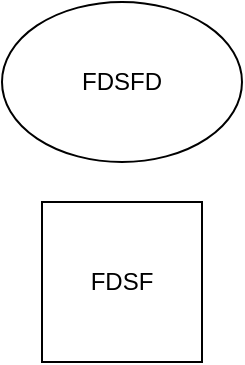 <mxfile version="14.0.4" type="github"><diagram id="2VU7tmEqW-8vxLn6hRh7" name="Page-1"><mxGraphModel dx="765" dy="654" grid="1" gridSize="10" guides="1" tooltips="1" connect="1" arrows="1" fold="1" page="1" pageScale="1" pageWidth="827" pageHeight="1169" math="0" shadow="0"><root><mxCell id="0"/><mxCell id="1" parent="0"/><mxCell id="egzHGurV1Fphdvp8uqwG-1" value="FDSF" style="whiteSpace=wrap;html=1;aspect=fixed;" vertex="1" parent="1"><mxGeometry x="250" y="180" width="80" height="80" as="geometry"/></mxCell><mxCell id="egzHGurV1Fphdvp8uqwG-2" value="FDSFD" style="ellipse;whiteSpace=wrap;html=1;" vertex="1" parent="1"><mxGeometry x="230" y="80" width="120" height="80" as="geometry"/></mxCell></root></mxGraphModel></diagram></mxfile>